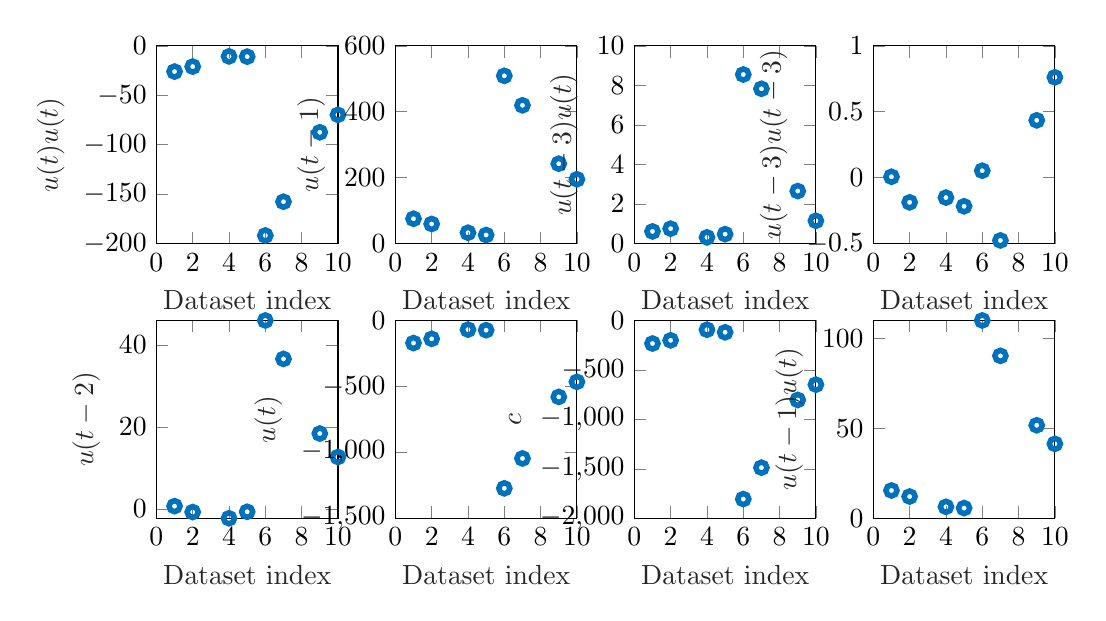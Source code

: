 % This file was created by matlab2tikz.
%
\definecolor{mycolor1}{rgb}{0.0,0.447,0.741}%
%
\begin{tikzpicture}

\begin{axis}[%
width=2.306cm,
height=2.512cm,
at={(0cm,3.488cm)},
scale only axis,
xmin=0,
xmax=10,
xlabel style={font=\color{white!15!black}},
xlabel={Dataset index},
ymin=-200,
ymax=0,
ylabel style={font=\color{white!15!black}},
ylabel={$u(t)u(t)$},
axis background/.style={fill=white}
]
\addplot [color=mycolor1, line width=2.0pt, draw=none, mark=o, mark options={solid, mycolor1}, forget plot]
  table[row sep=crcr]{%
1	-26.035\\
2	-20.988\\
4	-10.692\\
5	-10.957\\
6	-191.78\\
7	-157.644\\
9	-87.42\\
10	-69.801\\
};
\end{axis}

\begin{axis}[%
width=2.306cm,
height=2.512cm,
at={(3.035cm,3.488cm)},
scale only axis,
xmin=0,
xmax=10,
xlabel style={font=\color{white!15!black}},
xlabel={Dataset index},
ymin=0,
ymax=600,
ylabel style={font=\color{white!15!black}},
ylabel={$u(t-1)$},
axis background/.style={fill=white}
]
\addplot [color=mycolor1, line width=2.0pt, draw=none, mark=o, mark options={solid, mycolor1}, forget plot]
  table[row sep=crcr]{%
1	75.425\\
2	59.578\\
4	33.0\\
5	26.057\\
6	508.937\\
7	419.535\\
9	242.354\\
10	195.152\\
};
\end{axis}

\begin{axis}[%
width=2.306cm,
height=2.512cm,
at={(6.07cm,3.488cm)},
scale only axis,
xmin=0,
xmax=10,
xlabel style={font=\color{white!15!black}},
xlabel={Dataset index},
ymin=0,
ymax=10,
ylabel style={font=\color{white!15!black}},
ylabel={$u(t-3)u(t)$},
axis background/.style={fill=white}
]
\addplot [color=mycolor1, line width=2.0pt, draw=none, mark=o, mark options={solid, mycolor1}, forget plot]
  table[row sep=crcr]{%
1	0.616\\
2	0.756\\
4	0.315\\
5	0.479\\
6	8.549\\
7	7.827\\
9	2.657\\
10	1.153\\
};
\end{axis}

\begin{axis}[%
width=2.306cm,
height=2.512cm,
at={(9.105cm,3.488cm)},
scale only axis,
xmin=0,
xmax=10,
xlabel style={font=\color{white!15!black}},
xlabel={Dataset index},
ymin=-0.5,
ymax=1,
ylabel style={font=\color{white!15!black}},
ylabel={$u(t-3)u(t-3)$},
axis background/.style={fill=white}
]
\addplot [color=mycolor1, line width=2.0pt, draw=none, mark=o, mark options={solid, mycolor1}, forget plot]
  table[row sep=crcr]{%
1	0.007\\
2	-0.187\\
4	-0.151\\
5	-0.217\\
6	0.053\\
7	-0.476\\
9	0.435\\
10	0.761\\
};
\end{axis}

\begin{axis}[%
width=2.306cm,
height=2.512cm,
at={(0cm,0cm)},
scale only axis,
xmin=0,
xmax=10,
xlabel style={font=\color{white!15!black}},
xlabel={Dataset index},
ymin=-2.24,
ymax=45.942,
ylabel style={font=\color{white!15!black}},
ylabel={$u(t-2)$},
axis background/.style={fill=white}
]
\addplot [color=mycolor1, line width=2.0pt, draw=none, mark=o, mark options={solid, mycolor1}, forget plot]
  table[row sep=crcr]{%
1	0.707\\
2	-0.725\\
4	-2.24\\
5	-0.664\\
6	45.942\\
7	36.573\\
9	18.396\\
10	12.678\\
};
\end{axis}

\begin{axis}[%
width=2.306cm,
height=2.512cm,
at={(3.035cm,0cm)},
scale only axis,
xmin=0,
xmax=10,
xlabel style={font=\color{white!15!black}},
xlabel={Dataset index},
ymin=-1500,
ymax=0,
ylabel style={font=\color{white!15!black}},
ylabel={$u(t)$},
axis background/.style={fill=white}
]
\addplot [color=mycolor1, line width=2.0pt, draw=none, mark=o, mark options={solid, mycolor1}, forget plot]
  table[row sep=crcr]{%
1	-171.245\\
2	-139.217\\
4	-69.605\\
5	-73.687\\
6	-1273.02\\
7	-1046.381\\
9	-579.722\\
10	-465.591\\
};
\end{axis}

\begin{axis}[%
width=2.306cm,
height=2.512cm,
at={(6.07cm,0cm)},
scale only axis,
xmin=0,
xmax=10,
xlabel style={font=\color{white!15!black}},
xlabel={Dataset index},
ymin=-2000,
ymax=0,
ylabel style={font=\color{white!15!black}},
ylabel={$c$},
axis background/.style={fill=white}
]
\addplot [color=mycolor1, line width=2.0pt, draw=none, mark=o, mark options={solid, mycolor1}, forget plot]
  table[row sep=crcr]{%
1	-233.158\\
2	-200.831\\
4	-93.739\\
5	-119.696\\
6	-1805.897\\
7	-1488.551\\
9	-803.703\\
10	-648.797\\
};
\end{axis}

\begin{axis}[%
width=2.306cm,
height=2.512cm,
at={(9.105cm,0cm)},
scale only axis,
xmin=0,
xmax=10,
xlabel style={font=\color{white!15!black}},
xlabel={Dataset index},
ymin=0,
ymax=110.131,
ylabel style={font=\color{white!15!black}},
ylabel={$u(t-1)u(t)$},
axis background/.style={fill=white}
]
\addplot [color=mycolor1, line width=2.0pt, draw=none, mark=o, mark options={solid, mycolor1}, forget plot]
  table[row sep=crcr]{%
1	15.468\\
2	12.098\\
4	6.36\\
5	5.676\\
6	110.131\\
7	90.427\\
9	51.772\\
10	41.426\\
};
\end{axis}
\end{tikzpicture}%